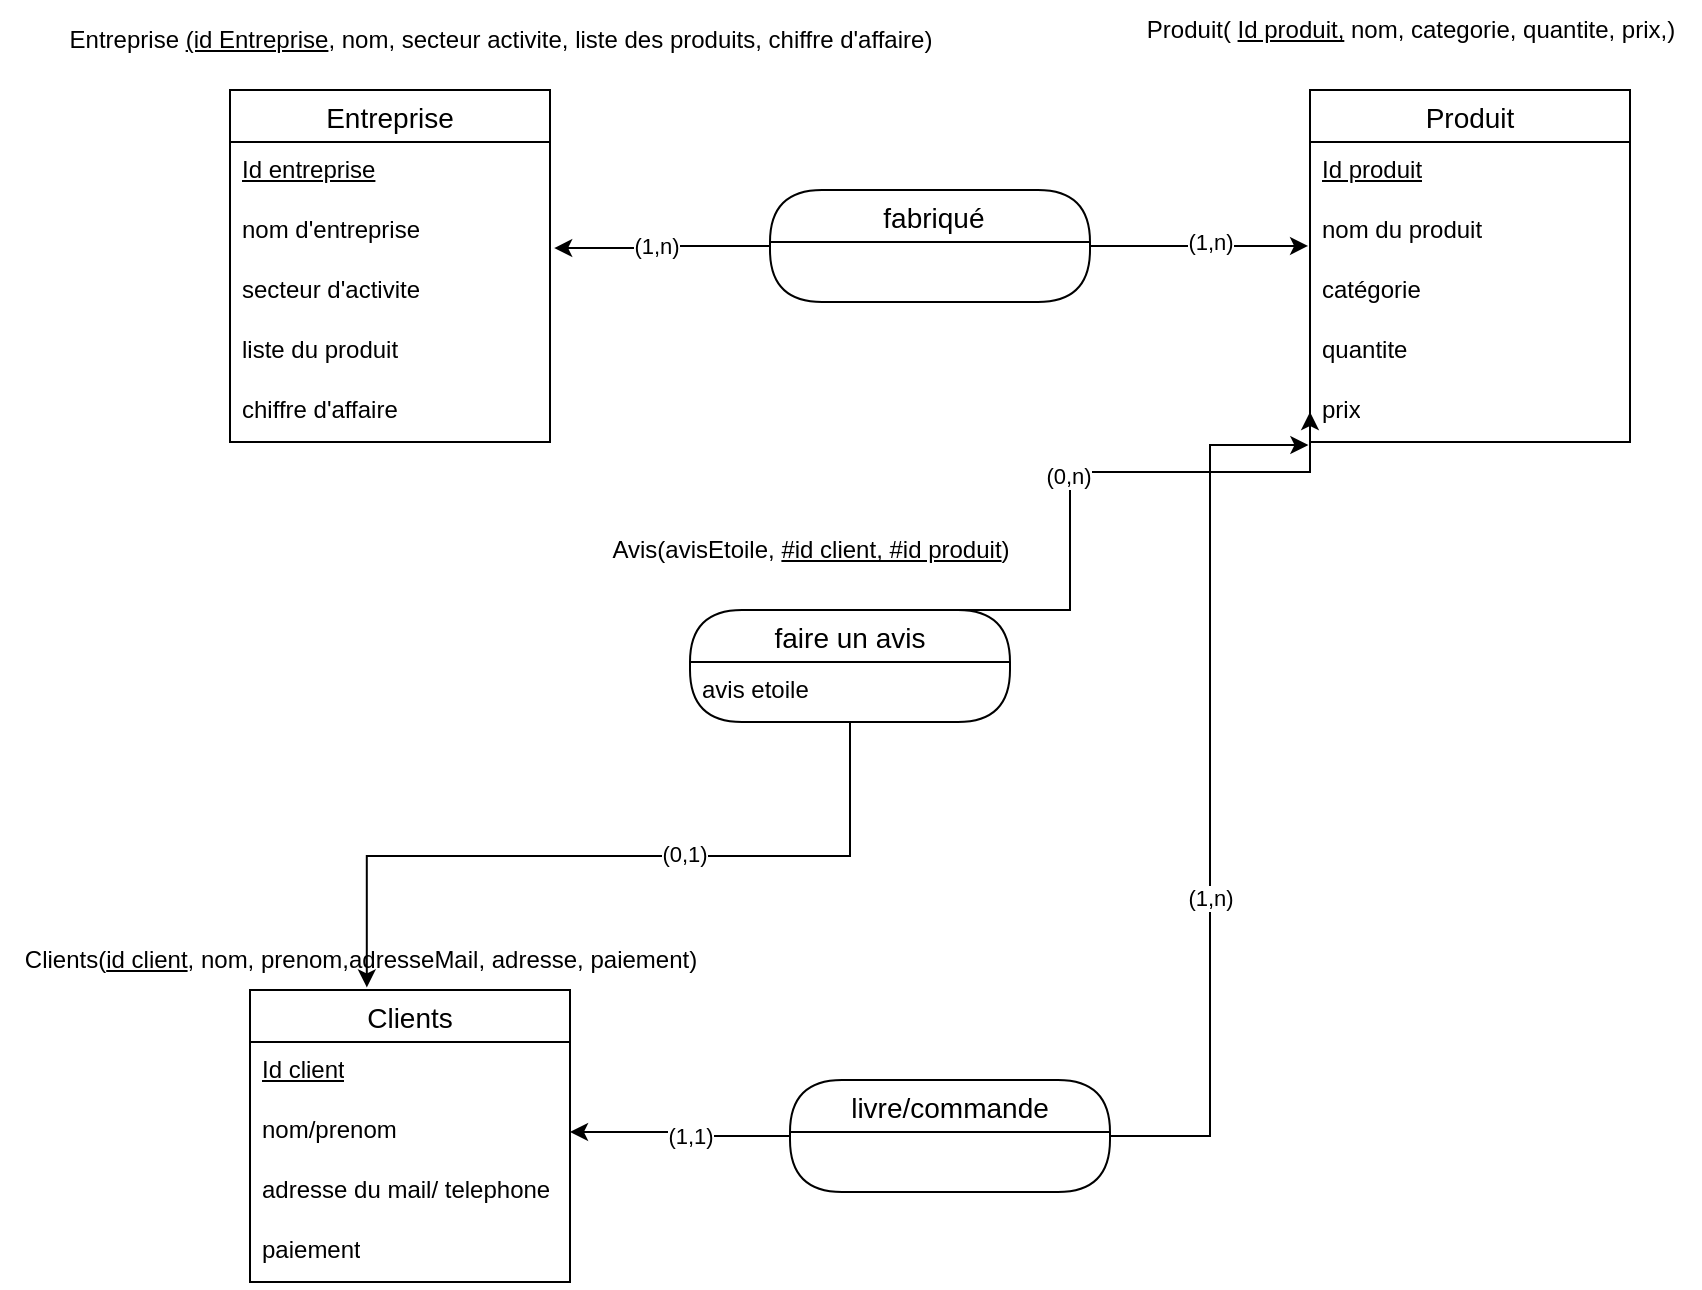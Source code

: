 <mxfile>
    <diagram id="R2lEEEUBdFMjLlhIrx00" name="Page-1">
        <mxGraphModel dx="1844" dy="797" grid="1" gridSize="10" guides="1" tooltips="1" connect="1" arrows="1" fold="1" page="1" pageScale="1" pageWidth="850" pageHeight="1100" math="0" shadow="0" extFonts="Permanent Marker^https://fonts.googleapis.com/css?family=Permanent+Marker">
            <root>
                <mxCell id="0"/>
                <mxCell id="1" parent="0"/>
                <mxCell id="6wVJDeJCRHnL9Iy6oji6-1" value="Entreprise" style="swimlane;fontStyle=0;childLayout=stackLayout;horizontal=1;startSize=26;horizontalStack=0;resizeParent=1;resizeParentMax=0;resizeLast=0;collapsible=1;marginBottom=0;align=center;fontSize=14;" parent="1" vertex="1">
                    <mxGeometry x="90" y="140" width="160" height="176" as="geometry"/>
                </mxCell>
                <mxCell id="6wVJDeJCRHnL9Iy6oji6-2" value="&lt;u&gt;Id entreprise&lt;/u&gt;" style="text;strokeColor=none;fillColor=none;spacingLeft=4;spacingRight=4;overflow=hidden;rotatable=0;points=[[0,0.5],[1,0.5]];portConstraint=eastwest;fontSize=12;whiteSpace=wrap;html=1;" parent="6wVJDeJCRHnL9Iy6oji6-1" vertex="1">
                    <mxGeometry y="26" width="160" height="30" as="geometry"/>
                </mxCell>
                <mxCell id="6wVJDeJCRHnL9Iy6oji6-3" value="nom d'entreprise" style="text;strokeColor=none;fillColor=none;spacingLeft=4;spacingRight=4;overflow=hidden;rotatable=0;points=[[0,0.5],[1,0.5]];portConstraint=eastwest;fontSize=12;whiteSpace=wrap;html=1;" parent="6wVJDeJCRHnL9Iy6oji6-1" vertex="1">
                    <mxGeometry y="56" width="160" height="30" as="geometry"/>
                </mxCell>
                <mxCell id="6wVJDeJCRHnL9Iy6oji6-5" value="secteur d'activite" style="text;strokeColor=none;fillColor=none;spacingLeft=4;spacingRight=4;overflow=hidden;rotatable=0;points=[[0,0.5],[1,0.5]];portConstraint=eastwest;fontSize=12;whiteSpace=wrap;html=1;" parent="6wVJDeJCRHnL9Iy6oji6-1" vertex="1">
                    <mxGeometry y="86" width="160" height="30" as="geometry"/>
                </mxCell>
                <mxCell id="6wVJDeJCRHnL9Iy6oji6-4" value="liste du produit" style="text;strokeColor=none;fillColor=none;spacingLeft=4;spacingRight=4;overflow=hidden;rotatable=0;points=[[0,0.5],[1,0.5]];portConstraint=eastwest;fontSize=12;whiteSpace=wrap;html=1;" parent="6wVJDeJCRHnL9Iy6oji6-1" vertex="1">
                    <mxGeometry y="116" width="160" height="30" as="geometry"/>
                </mxCell>
                <mxCell id="6wVJDeJCRHnL9Iy6oji6-11" value="chiffre d'affaire" style="text;strokeColor=none;fillColor=none;spacingLeft=4;spacingRight=4;overflow=hidden;rotatable=0;points=[[0,0.5],[1,0.5]];portConstraint=eastwest;fontSize=12;whiteSpace=wrap;html=1;" parent="6wVJDeJCRHnL9Iy6oji6-1" vertex="1">
                    <mxGeometry y="146" width="160" height="30" as="geometry"/>
                </mxCell>
                <mxCell id="6wVJDeJCRHnL9Iy6oji6-6" value="Produit" style="swimlane;fontStyle=0;childLayout=stackLayout;horizontal=1;startSize=26;horizontalStack=0;resizeParent=1;resizeParentMax=0;resizeLast=0;collapsible=1;marginBottom=0;align=center;fontSize=14;" parent="1" vertex="1">
                    <mxGeometry x="630" y="140" width="160" height="176" as="geometry"/>
                </mxCell>
                <mxCell id="6wVJDeJCRHnL9Iy6oji6-35" value="&lt;u&gt;Id produit&lt;/u&gt;" style="text;strokeColor=none;fillColor=none;spacingLeft=4;spacingRight=4;overflow=hidden;rotatable=0;points=[[0,0.5],[1,0.5]];portConstraint=eastwest;fontSize=12;whiteSpace=wrap;html=1;" parent="6wVJDeJCRHnL9Iy6oji6-6" vertex="1">
                    <mxGeometry y="26" width="160" height="30" as="geometry"/>
                </mxCell>
                <mxCell id="6wVJDeJCRHnL9Iy6oji6-8" value="nom du produit" style="text;strokeColor=none;fillColor=none;spacingLeft=4;spacingRight=4;overflow=hidden;rotatable=0;points=[[0,0.5],[1,0.5]];portConstraint=eastwest;fontSize=12;whiteSpace=wrap;html=1;" parent="6wVJDeJCRHnL9Iy6oji6-6" vertex="1">
                    <mxGeometry y="56" width="160" height="30" as="geometry"/>
                </mxCell>
                <mxCell id="6wVJDeJCRHnL9Iy6oji6-9" value="catégorie" style="text;strokeColor=none;fillColor=none;spacingLeft=4;spacingRight=4;overflow=hidden;rotatable=0;points=[[0,0.5],[1,0.5]];portConstraint=eastwest;fontSize=12;whiteSpace=wrap;html=1;" parent="6wVJDeJCRHnL9Iy6oji6-6" vertex="1">
                    <mxGeometry y="86" width="160" height="30" as="geometry"/>
                </mxCell>
                <mxCell id="6wVJDeJCRHnL9Iy6oji6-12" value="quantite" style="text;strokeColor=none;fillColor=none;spacingLeft=4;spacingRight=4;overflow=hidden;rotatable=0;points=[[0,0.5],[1,0.5]];portConstraint=eastwest;fontSize=12;whiteSpace=wrap;html=1;" parent="6wVJDeJCRHnL9Iy6oji6-6" vertex="1">
                    <mxGeometry y="116" width="160" height="30" as="geometry"/>
                </mxCell>
                <mxCell id="6wVJDeJCRHnL9Iy6oji6-10" value="prix" style="text;strokeColor=none;fillColor=none;spacingLeft=4;spacingRight=4;overflow=hidden;rotatable=0;points=[[0,0.5],[1,0.5]];portConstraint=eastwest;fontSize=12;whiteSpace=wrap;html=1;" parent="6wVJDeJCRHnL9Iy6oji6-6" vertex="1">
                    <mxGeometry y="146" width="160" height="30" as="geometry"/>
                </mxCell>
                <mxCell id="6wVJDeJCRHnL9Iy6oji6-13" value=" fabriqué" style="swimlane;fontStyle=0;childLayout=stackLayout;horizontal=1;startSize=26;horizontalStack=0;resizeParent=1;resizeParentMax=0;resizeLast=0;collapsible=1;marginBottom=0;align=center;fontSize=14;rounded=1;arcSize=50;" parent="1" vertex="1">
                    <mxGeometry x="360" y="190" width="160" height="56" as="geometry"/>
                </mxCell>
                <mxCell id="6wVJDeJCRHnL9Iy6oji6-18" style="edgeStyle=orthogonalEdgeStyle;rounded=0;orthogonalLoop=1;jettySize=auto;html=1;exitX=0;exitY=0.5;exitDx=0;exitDy=0;entryX=1.013;entryY=0.767;entryDx=0;entryDy=0;entryPerimeter=0;" parent="1" source="6wVJDeJCRHnL9Iy6oji6-13" target="6wVJDeJCRHnL9Iy6oji6-3" edge="1">
                    <mxGeometry relative="1" as="geometry"/>
                </mxCell>
                <mxCell id="6wVJDeJCRHnL9Iy6oji6-20" value="(1,n)" style="edgeLabel;html=1;align=center;verticalAlign=middle;resizable=0;points=[];" parent="6wVJDeJCRHnL9Iy6oji6-18" vertex="1" connectable="0">
                    <mxGeometry x="0.065" y="-1" relative="1" as="geometry">
                        <mxPoint as="offset"/>
                    </mxGeometry>
                </mxCell>
                <mxCell id="6wVJDeJCRHnL9Iy6oji6-19" style="edgeStyle=orthogonalEdgeStyle;rounded=0;orthogonalLoop=1;jettySize=auto;html=1;exitX=1;exitY=0.5;exitDx=0;exitDy=0;entryX=-0.006;entryY=0.733;entryDx=0;entryDy=0;entryPerimeter=0;" parent="1" source="6wVJDeJCRHnL9Iy6oji6-13" target="6wVJDeJCRHnL9Iy6oji6-8" edge="1">
                    <mxGeometry relative="1" as="geometry"/>
                </mxCell>
                <mxCell id="6wVJDeJCRHnL9Iy6oji6-21" value="(1,n)" style="edgeLabel;html=1;align=center;verticalAlign=middle;resizable=0;points=[];" parent="6wVJDeJCRHnL9Iy6oji6-19" vertex="1" connectable="0">
                    <mxGeometry x="0.101" y="2" relative="1" as="geometry">
                        <mxPoint as="offset"/>
                    </mxGeometry>
                </mxCell>
                <mxCell id="6wVJDeJCRHnL9Iy6oji6-23" value="Clients" style="swimlane;fontStyle=0;childLayout=stackLayout;horizontal=1;startSize=26;horizontalStack=0;resizeParent=1;resizeParentMax=0;resizeLast=0;collapsible=1;marginBottom=0;align=center;fontSize=14;" parent="1" vertex="1">
                    <mxGeometry x="100" y="590" width="160" height="146" as="geometry"/>
                </mxCell>
                <mxCell id="6wVJDeJCRHnL9Iy6oji6-24" value="&lt;u&gt;Id client&lt;/u&gt;" style="text;strokeColor=none;fillColor=none;spacingLeft=4;spacingRight=4;overflow=hidden;rotatable=0;points=[[0,0.5],[1,0.5]];portConstraint=eastwest;fontSize=12;whiteSpace=wrap;html=1;" parent="6wVJDeJCRHnL9Iy6oji6-23" vertex="1">
                    <mxGeometry y="26" width="160" height="30" as="geometry"/>
                </mxCell>
                <mxCell id="6wVJDeJCRHnL9Iy6oji6-25" value="nom/prenom" style="text;strokeColor=none;fillColor=none;spacingLeft=4;spacingRight=4;overflow=hidden;rotatable=0;points=[[0,0.5],[1,0.5]];portConstraint=eastwest;fontSize=12;whiteSpace=wrap;html=1;" parent="6wVJDeJCRHnL9Iy6oji6-23" vertex="1">
                    <mxGeometry y="56" width="160" height="30" as="geometry"/>
                </mxCell>
                <mxCell id="6wVJDeJCRHnL9Iy6oji6-27" value="adresse du mail/ telephone" style="text;strokeColor=none;fillColor=none;spacingLeft=4;spacingRight=4;overflow=hidden;rotatable=0;points=[[0,0.5],[1,0.5]];portConstraint=eastwest;fontSize=12;whiteSpace=wrap;html=1;" parent="6wVJDeJCRHnL9Iy6oji6-23" vertex="1">
                    <mxGeometry y="86" width="160" height="30" as="geometry"/>
                </mxCell>
                <mxCell id="6wVJDeJCRHnL9Iy6oji6-28" value="paiement" style="text;strokeColor=none;fillColor=none;spacingLeft=4;spacingRight=4;overflow=hidden;rotatable=0;points=[[0,0.5],[1,0.5]];portConstraint=eastwest;fontSize=12;whiteSpace=wrap;html=1;" parent="6wVJDeJCRHnL9Iy6oji6-23" vertex="1">
                    <mxGeometry y="116" width="160" height="30" as="geometry"/>
                </mxCell>
                <mxCell id="6wVJDeJCRHnL9Iy6oji6-39" style="edgeStyle=orthogonalEdgeStyle;rounded=0;orthogonalLoop=1;jettySize=auto;html=1;exitX=0;exitY=0.5;exitDx=0;exitDy=0;entryX=1;entryY=0.5;entryDx=0;entryDy=0;" parent="1" source="6wVJDeJCRHnL9Iy6oji6-37" target="6wVJDeJCRHnL9Iy6oji6-25" edge="1">
                    <mxGeometry relative="1" as="geometry"/>
                </mxCell>
                <mxCell id="6wVJDeJCRHnL9Iy6oji6-43" value="(1,1)" style="edgeLabel;html=1;align=center;verticalAlign=middle;resizable=0;points=[];" parent="6wVJDeJCRHnL9Iy6oji6-39" vertex="1" connectable="0">
                    <mxGeometry x="-0.098" relative="1" as="geometry">
                        <mxPoint as="offset"/>
                    </mxGeometry>
                </mxCell>
                <mxCell id="6wVJDeJCRHnL9Iy6oji6-40" style="edgeStyle=orthogonalEdgeStyle;rounded=0;orthogonalLoop=1;jettySize=auto;html=1;exitX=1;exitY=0.5;exitDx=0;exitDy=0;entryX=-0.005;entryY=1.05;entryDx=0;entryDy=0;entryPerimeter=0;" parent="1" source="6wVJDeJCRHnL9Iy6oji6-37" target="6wVJDeJCRHnL9Iy6oji6-10" edge="1">
                    <mxGeometry relative="1" as="geometry"/>
                </mxCell>
                <mxCell id="6wVJDeJCRHnL9Iy6oji6-51" value="(1,n)" style="edgeLabel;html=1;align=center;verticalAlign=middle;resizable=0;points=[];" parent="6wVJDeJCRHnL9Iy6oji6-40" vertex="1" connectable="0">
                    <mxGeometry x="-0.239" relative="1" as="geometry">
                        <mxPoint as="offset"/>
                    </mxGeometry>
                </mxCell>
                <mxCell id="6wVJDeJCRHnL9Iy6oji6-37" value="livre/commande" style="swimlane;fontStyle=0;childLayout=stackLayout;horizontal=1;startSize=26;horizontalStack=0;resizeParent=1;resizeParentMax=0;resizeLast=0;collapsible=1;marginBottom=0;align=center;fontSize=14;rounded=1;arcSize=50;" parent="1" vertex="1">
                    <mxGeometry x="370" y="635" width="160" height="56" as="geometry"/>
                </mxCell>
                <mxCell id="6wVJDeJCRHnL9Iy6oji6-46" value="faire un avis" style="swimlane;fontStyle=0;childLayout=stackLayout;horizontal=1;startSize=26;horizontalStack=0;resizeParent=1;resizeParentMax=0;resizeLast=0;collapsible=1;marginBottom=0;align=center;fontSize=14;rounded=1;arcSize=50;" parent="1" vertex="1">
                    <mxGeometry x="320" y="400" width="160" height="56" as="geometry"/>
                </mxCell>
                <mxCell id="5" value="avis etoile" style="text;strokeColor=none;fillColor=none;spacingLeft=4;spacingRight=4;overflow=hidden;rotatable=0;points=[[0,0.5],[1,0.5]];portConstraint=eastwest;fontSize=12;whiteSpace=wrap;html=1;" vertex="1" parent="6wVJDeJCRHnL9Iy6oji6-46">
                    <mxGeometry y="26" width="160" height="30" as="geometry"/>
                </mxCell>
                <mxCell id="6wVJDeJCRHnL9Iy6oji6-47" style="edgeStyle=orthogonalEdgeStyle;rounded=0;orthogonalLoop=1;jettySize=auto;html=1;exitX=0.5;exitY=0;exitDx=0;exitDy=0;entryX=0;entryY=0.5;entryDx=0;entryDy=0;" parent="1" source="6wVJDeJCRHnL9Iy6oji6-46" target="6wVJDeJCRHnL9Iy6oji6-10" edge="1">
                    <mxGeometry relative="1" as="geometry">
                        <mxPoint x="400" y="330" as="targetPoint"/>
                        <Array as="points">
                            <mxPoint x="510" y="400"/>
                            <mxPoint x="510" y="331"/>
                        </Array>
                    </mxGeometry>
                </mxCell>
                <mxCell id="6wVJDeJCRHnL9Iy6oji6-50" value="(0,n)" style="edgeLabel;html=1;align=center;verticalAlign=middle;resizable=0;points=[];" parent="6wVJDeJCRHnL9Iy6oji6-47" vertex="1" connectable="0">
                    <mxGeometry x="0.08" y="1" relative="1" as="geometry">
                        <mxPoint as="offset"/>
                    </mxGeometry>
                </mxCell>
                <mxCell id="6wVJDeJCRHnL9Iy6oji6-48" style="edgeStyle=orthogonalEdgeStyle;rounded=0;orthogonalLoop=1;jettySize=auto;html=1;exitX=0.5;exitY=1;exitDx=0;exitDy=0;entryX=0.365;entryY=-0.009;entryDx=0;entryDy=0;entryPerimeter=0;" parent="1" source="6wVJDeJCRHnL9Iy6oji6-46" target="6wVJDeJCRHnL9Iy6oji6-23" edge="1">
                    <mxGeometry relative="1" as="geometry"/>
                </mxCell>
                <mxCell id="6wVJDeJCRHnL9Iy6oji6-49" value="(0,1)" style="edgeLabel;html=1;align=center;verticalAlign=middle;resizable=0;points=[];" parent="6wVJDeJCRHnL9Iy6oji6-48" vertex="1" connectable="0">
                    <mxGeometry x="-0.199" y="-1" relative="1" as="geometry">
                        <mxPoint as="offset"/>
                    </mxGeometry>
                </mxCell>
                <mxCell id="2" value="Entreprise &lt;u&gt;(id Entreprise&lt;/u&gt;, nom, secteur activite, liste des produits, chiffre d'affaire)" style="text;html=1;align=center;verticalAlign=middle;resizable=0;points=[];autosize=1;strokeColor=none;fillColor=none;" vertex="1" parent="1">
                    <mxGeometry y="100" width="450" height="30" as="geometry"/>
                </mxCell>
                <mxCell id="3" value="Produit( &lt;u&gt;Id produit,&lt;/u&gt; nom, categorie, quantite, prix,)" style="text;html=1;align=center;verticalAlign=middle;resizable=0;points=[];autosize=1;strokeColor=none;fillColor=none;" vertex="1" parent="1">
                    <mxGeometry x="535" y="95" width="290" height="30" as="geometry"/>
                </mxCell>
                <mxCell id="4" value="Clients(&lt;u&gt;id client&lt;/u&gt;, nom, prenom,adresseMail, adresse, paiement)" style="text;html=1;align=center;verticalAlign=middle;resizable=0;points=[];autosize=1;strokeColor=none;fillColor=none;" vertex="1" parent="1">
                    <mxGeometry x="-25" y="560" width="360" height="30" as="geometry"/>
                </mxCell>
                <mxCell id="7" value="Avis(avisEtoile, &lt;u&gt;#id client, #id produit&lt;/u&gt;)" style="text;html=1;align=center;verticalAlign=middle;resizable=0;points=[];autosize=1;strokeColor=none;fillColor=none;" vertex="1" parent="1">
                    <mxGeometry x="270" y="355" width="220" height="30" as="geometry"/>
                </mxCell>
            </root>
        </mxGraphModel>
    </diagram>
</mxfile>